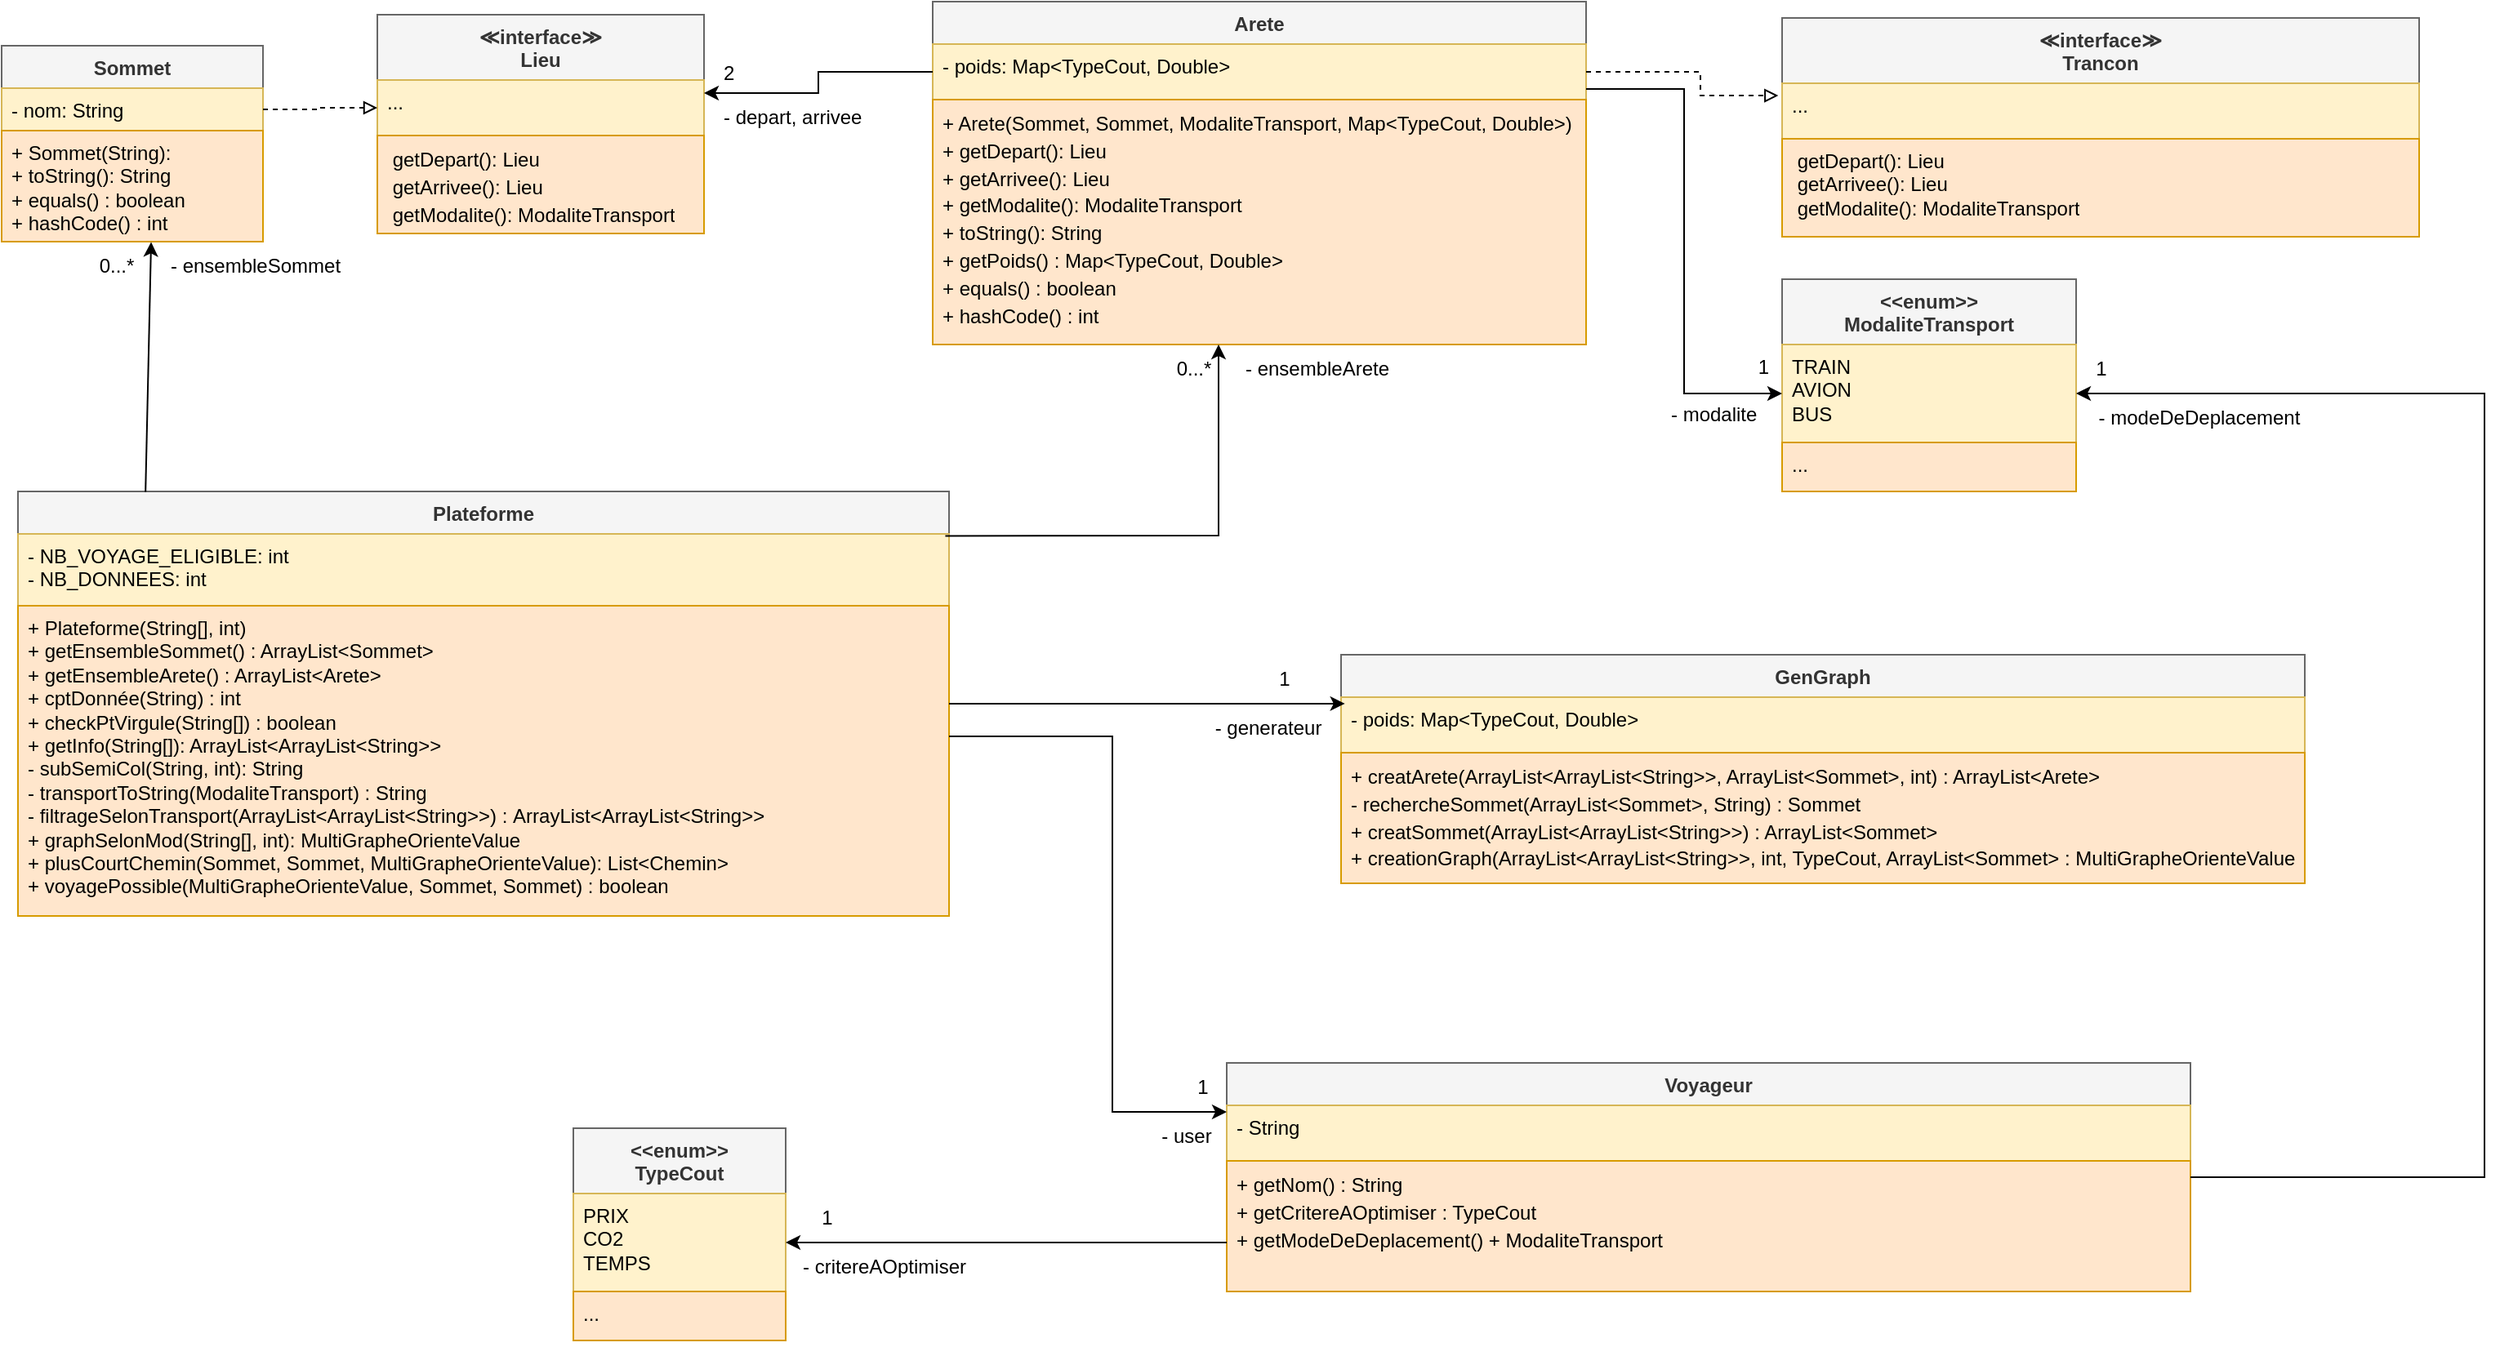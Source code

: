 <mxfile version="24.4.4" type="device">
  <diagram name="Page-1" id="eKCKNtZOuxgVORMuDA98">
    <mxGraphModel dx="2533" dy="1393" grid="1" gridSize="10" guides="1" tooltips="1" connect="1" arrows="1" fold="1" page="1" pageScale="1" pageWidth="827" pageHeight="1169" math="0" shadow="0">
      <root>
        <mxCell id="0" />
        <mxCell id="1" parent="0" />
        <mxCell id="FHRovXxU-aTZrbRf6lEy-5" value="Arete" style="swimlane;fontStyle=1;align=center;verticalAlign=top;childLayout=stackLayout;horizontal=1;startSize=26;horizontalStack=0;resizeParent=1;resizeParentMax=0;resizeLast=0;collapsible=1;marginBottom=0;whiteSpace=wrap;html=1;fillColor=#f5f5f5;strokeColor=#666666;fontColor=#333333;" parent="1" vertex="1">
          <mxGeometry x="610" y="40" width="400" height="210" as="geometry" />
        </mxCell>
        <mxCell id="FHRovXxU-aTZrbRf6lEy-6" value="- poids: Map&amp;lt;TypeCout, Double&amp;gt;&lt;div&gt;&lt;br&gt;&lt;/div&gt;" style="text;strokeColor=#d6b656;fillColor=#fff2cc;align=left;verticalAlign=top;spacingLeft=4;spacingRight=4;overflow=hidden;rotatable=0;points=[[0,0.5],[1,0.5]];portConstraint=eastwest;whiteSpace=wrap;html=1;" parent="FHRovXxU-aTZrbRf6lEy-5" vertex="1">
          <mxGeometry y="26" width="400" height="34" as="geometry" />
        </mxCell>
        <mxCell id="FHRovXxU-aTZrbRf6lEy-9" value="&lt;div style=&quot;line-height: 140%;&quot;&gt;+ Arete(Sommet, Sommet, ModaliteTransport, Map&amp;lt;TypeCout, Double&amp;gt;)&lt;/div&gt;&lt;div style=&quot;line-height: 140%;&quot;&gt;+ getDepart(): Lieu&lt;/div&gt;&lt;div style=&quot;line-height: 140%;&quot;&gt;+ getArrivee(): Lieu&lt;/div&gt;&lt;div style=&quot;line-height: 140%;&quot;&gt;+ getModalite(): ModaliteTransport&lt;/div&gt;&lt;div style=&quot;line-height: 140%;&quot;&gt;+ toString(): String&lt;/div&gt;&lt;div style=&quot;line-height: 140%;&quot;&gt;+ getPoids() : Map&amp;lt;TypeCout, Double&amp;gt;&lt;/div&gt;&lt;div style=&quot;line-height: 140%;&quot;&gt;+ equals() : boolean&lt;/div&gt;&lt;div style=&quot;line-height: 140%;&quot;&gt;+ hashCode() : int&lt;/div&gt;" style="text;strokeColor=#d79b00;fillColor=#ffe6cc;align=left;verticalAlign=top;spacingLeft=4;spacingRight=4;overflow=hidden;rotatable=0;points=[[0,0.5],[1,0.5]];portConstraint=eastwest;whiteSpace=wrap;html=1;" parent="FHRovXxU-aTZrbRf6lEy-5" vertex="1">
          <mxGeometry y="60" width="400" height="150" as="geometry" />
        </mxCell>
        <mxCell id="FHRovXxU-aTZrbRf6lEy-17" value="&lt;div&gt;≪interface≫&lt;/div&gt;&lt;div&gt;Trancon&lt;/div&gt;" style="swimlane;fontStyle=1;align=center;verticalAlign=top;childLayout=stackLayout;horizontal=1;startSize=40;horizontalStack=0;resizeParent=1;resizeParentMax=0;resizeLast=0;collapsible=1;marginBottom=0;whiteSpace=wrap;html=1;fillColor=#f5f5f5;strokeColor=#666666;fontColor=#333333;" parent="1" vertex="1">
          <mxGeometry x="1130" y="50" width="390" height="134" as="geometry" />
        </mxCell>
        <mxCell id="FHRovXxU-aTZrbRf6lEy-18" value="&lt;div&gt;...&lt;/div&gt;&lt;div&gt;&lt;br&gt;&lt;/div&gt;" style="text;strokeColor=#d6b656;fillColor=#fff2cc;align=left;verticalAlign=top;spacingLeft=4;spacingRight=4;overflow=hidden;rotatable=0;points=[[0,0.5],[1,0.5]];portConstraint=eastwest;whiteSpace=wrap;html=1;" parent="FHRovXxU-aTZrbRf6lEy-17" vertex="1">
          <mxGeometry y="40" width="390" height="34" as="geometry" />
        </mxCell>
        <mxCell id="FHRovXxU-aTZrbRf6lEy-19" value="&lt;div&gt;&amp;nbsp;getDepart(): Lieu&lt;br&gt;&lt;/div&gt;&lt;div&gt;&amp;nbsp;getArrivee(): Lieu&lt;br&gt;&amp;nbsp;getModalite(): ModaliteTransport&lt;/div&gt;&lt;div&gt;&lt;br&gt;&lt;/div&gt;" style="text;strokeColor=#d79b00;fillColor=#ffe6cc;align=left;verticalAlign=top;spacingLeft=4;spacingRight=4;overflow=hidden;rotatable=0;points=[[0,0.5],[1,0.5]];portConstraint=eastwest;whiteSpace=wrap;html=1;" parent="FHRovXxU-aTZrbRf6lEy-17" vertex="1">
          <mxGeometry y="74" width="390" height="60" as="geometry" />
        </mxCell>
        <mxCell id="FHRovXxU-aTZrbRf6lEy-28" style="edgeStyle=orthogonalEdgeStyle;rounded=0;orthogonalLoop=1;jettySize=auto;html=1;entryX=-0.006;entryY=0.221;entryDx=0;entryDy=0;entryPerimeter=0;dashed=1;strokeColor=default;endArrow=block;endFill=0;" parent="1" source="FHRovXxU-aTZrbRf6lEy-6" target="FHRovXxU-aTZrbRf6lEy-18" edge="1">
          <mxGeometry relative="1" as="geometry">
            <Array as="points">
              <mxPoint x="1080" y="83" />
              <mxPoint x="1080" y="97" />
            </Array>
          </mxGeometry>
        </mxCell>
        <mxCell id="FHRovXxU-aTZrbRf6lEy-35" value="Sommet" style="swimlane;fontStyle=1;align=center;verticalAlign=top;childLayout=stackLayout;horizontal=1;startSize=26;horizontalStack=0;resizeParent=1;resizeParentMax=0;resizeLast=0;collapsible=1;marginBottom=0;whiteSpace=wrap;html=1;fillColor=#f5f5f5;fontColor=#333333;strokeColor=#666666;" parent="1" vertex="1">
          <mxGeometry x="40" y="67" width="160" height="120" as="geometry" />
        </mxCell>
        <mxCell id="FHRovXxU-aTZrbRf6lEy-36" value="- nom: String" style="text;strokeColor=#d6b656;fillColor=#fff2cc;align=left;verticalAlign=top;spacingLeft=4;spacingRight=4;overflow=hidden;rotatable=0;points=[[0,0.5],[1,0.5]];portConstraint=eastwest;whiteSpace=wrap;html=1;" parent="FHRovXxU-aTZrbRf6lEy-35" vertex="1">
          <mxGeometry y="26" width="160" height="26" as="geometry" />
        </mxCell>
        <mxCell id="FHRovXxU-aTZrbRf6lEy-37" value="&lt;div&gt;+ Sommet(String): &lt;br&gt;&lt;/div&gt;&lt;div&gt;+ toString(): String&lt;/div&gt;&lt;div&gt;+ equals() : boolean&lt;/div&gt;&lt;div&gt;+ hashCode() : int&lt;/div&gt;" style="text;strokeColor=#d79b00;fillColor=#ffe6cc;align=left;verticalAlign=top;spacingLeft=4;spacingRight=4;overflow=hidden;rotatable=0;points=[[0,0.5],[1,0.5]];portConstraint=eastwest;whiteSpace=wrap;html=1;" parent="FHRovXxU-aTZrbRf6lEy-35" vertex="1">
          <mxGeometry y="52" width="160" height="68" as="geometry" />
        </mxCell>
        <mxCell id="FHRovXxU-aTZrbRf6lEy-39" value="&lt;div&gt;≪interface≫&lt;/div&gt;&lt;div&gt;Lieu&lt;/div&gt;&lt;div&gt;&lt;br&gt;&lt;/div&gt;" style="swimlane;fontStyle=1;align=center;verticalAlign=top;childLayout=stackLayout;horizontal=1;startSize=40;horizontalStack=0;resizeParent=1;resizeParentMax=0;resizeLast=0;collapsible=1;marginBottom=0;whiteSpace=wrap;html=1;fillColor=#f5f5f5;strokeColor=#666666;fontColor=#333333;" parent="1" vertex="1">
          <mxGeometry x="270" y="48" width="200" height="134" as="geometry" />
        </mxCell>
        <mxCell id="FHRovXxU-aTZrbRf6lEy-40" value="&lt;div&gt;...&lt;/div&gt;&lt;div&gt;&lt;br&gt;&lt;/div&gt;" style="text;strokeColor=#d6b656;fillColor=#fff2cc;align=left;verticalAlign=top;spacingLeft=4;spacingRight=4;overflow=hidden;rotatable=0;points=[[0,0.5],[1,0.5]];portConstraint=eastwest;whiteSpace=wrap;html=1;" parent="FHRovXxU-aTZrbRf6lEy-39" vertex="1">
          <mxGeometry y="40" width="200" height="34" as="geometry" />
        </mxCell>
        <mxCell id="FHRovXxU-aTZrbRf6lEy-41" value="&lt;div style=&quot;line-height: 140%;&quot;&gt;&amp;nbsp;getDepart(): Lieu&lt;br&gt;&lt;/div&gt;&lt;div style=&quot;line-height: 140%;&quot;&gt;&amp;nbsp;getArrivee(): Lieu&lt;br&gt;&amp;nbsp;getModalite(): ModaliteTransport&lt;/div&gt;&lt;div&gt;&lt;br&gt;&lt;/div&gt;" style="text;strokeColor=#d79b00;fillColor=#ffe6cc;align=left;verticalAlign=top;spacingLeft=4;spacingRight=4;overflow=hidden;rotatable=0;points=[[0,0.5],[1,0.5]];portConstraint=eastwest;whiteSpace=wrap;html=1;" parent="FHRovXxU-aTZrbRf6lEy-39" vertex="1">
          <mxGeometry y="74" width="200" height="60" as="geometry" />
        </mxCell>
        <mxCell id="FHRovXxU-aTZrbRf6lEy-45" style="edgeStyle=orthogonalEdgeStyle;rounded=0;orthogonalLoop=1;jettySize=auto;html=1;entryX=0;entryY=0.5;entryDx=0;entryDy=0;dashed=1;endArrow=block;endFill=0;" parent="1" source="FHRovXxU-aTZrbRf6lEy-36" target="FHRovXxU-aTZrbRf6lEy-40" edge="1">
          <mxGeometry relative="1" as="geometry" />
        </mxCell>
        <mxCell id="FHRovXxU-aTZrbRf6lEy-46" style="edgeStyle=orthogonalEdgeStyle;rounded=0;orthogonalLoop=1;jettySize=auto;html=1;entryX=1;entryY=0.235;entryDx=0;entryDy=0;entryPerimeter=0;strokeWidth=1;endArrow=classic;endFill=1;" parent="1" source="FHRovXxU-aTZrbRf6lEy-6" target="FHRovXxU-aTZrbRf6lEy-40" edge="1">
          <mxGeometry relative="1" as="geometry" />
        </mxCell>
        <mxCell id="FHRovXxU-aTZrbRf6lEy-52" value="&lt;div&gt;- depart, arrivee&lt;br&gt;&lt;/div&gt;" style="text;whiteSpace=wrap;html=1;" parent="1" vertex="1">
          <mxGeometry x="480" y="97" width="100" height="40" as="geometry" />
        </mxCell>
        <mxCell id="FHRovXxU-aTZrbRf6lEy-53" value="2" style="text;whiteSpace=wrap;" parent="1" vertex="1">
          <mxGeometry x="480" y="70" width="50" height="40" as="geometry" />
        </mxCell>
        <mxCell id="FHRovXxU-aTZrbRf6lEy-55" value="&lt;div&gt;&amp;lt;&amp;lt;enum&amp;gt;&amp;gt;&lt;/div&gt;ModaliteTransport" style="swimlane;fontStyle=1;align=center;verticalAlign=top;childLayout=stackLayout;horizontal=1;startSize=40;horizontalStack=0;resizeParent=1;resizeParentMax=0;resizeLast=0;collapsible=1;marginBottom=0;whiteSpace=wrap;html=1;fillColor=#f5f5f5;strokeColor=#666666;fontColor=#333333;" parent="1" vertex="1">
          <mxGeometry x="1130" y="210" width="180" height="130" as="geometry" />
        </mxCell>
        <mxCell id="FHRovXxU-aTZrbRf6lEy-56" value="&lt;div&gt;TRAIN&lt;/div&gt;&lt;div&gt;AVION&lt;/div&gt;&lt;div&gt;BUS&lt;/div&gt;" style="text;align=left;verticalAlign=top;spacingLeft=4;spacingRight=4;overflow=hidden;rotatable=0;points=[[0,0.5],[1,0.5]];portConstraint=eastwest;whiteSpace=wrap;html=1;fillColor=#fff2cc;strokeColor=#d6b656;" parent="FHRovXxU-aTZrbRf6lEy-55" vertex="1">
          <mxGeometry y="40" width="180" height="60" as="geometry" />
        </mxCell>
        <mxCell id="FHRovXxU-aTZrbRf6lEy-57" value="&lt;div&gt;...&lt;/div&gt;&lt;div&gt;&lt;br&gt;&lt;/div&gt;" style="text;align=left;verticalAlign=top;spacingLeft=4;spacingRight=4;overflow=hidden;rotatable=0;points=[[0,0.5],[1,0.5]];portConstraint=eastwest;whiteSpace=wrap;html=1;fillColor=#ffe6cc;strokeColor=#d79b00;" parent="FHRovXxU-aTZrbRf6lEy-55" vertex="1">
          <mxGeometry y="100" width="180" height="30" as="geometry" />
        </mxCell>
        <mxCell id="FHRovXxU-aTZrbRf6lEy-61" style="edgeStyle=orthogonalEdgeStyle;rounded=0;orthogonalLoop=1;jettySize=auto;html=1;entryX=0;entryY=0.5;entryDx=0;entryDy=0;exitX=1;exitY=0.81;exitDx=0;exitDy=0;exitPerimeter=0;" parent="1" source="FHRovXxU-aTZrbRf6lEy-6" target="FHRovXxU-aTZrbRf6lEy-56" edge="1">
          <mxGeometry relative="1" as="geometry" />
        </mxCell>
        <mxCell id="FHRovXxU-aTZrbRf6lEy-62" value="&lt;span style=&quot;white-space: pre;&quot;&gt;&#x9;&lt;/span&gt;&lt;span style=&quot;white-space: pre;&quot;&gt;&#x9;&lt;/span&gt;1&lt;br&gt;&lt;div&gt;&lt;br&gt;&lt;/div&gt;&lt;div&gt;- modalite&lt;/div&gt;" style="text;whiteSpace=wrap;html=1;" parent="1" vertex="1">
          <mxGeometry x="1060" y="250" width="70" height="50" as="geometry" />
        </mxCell>
        <mxCell id="FHRovXxU-aTZrbRf6lEy-63" value="Plateforme" style="swimlane;fontStyle=1;align=center;verticalAlign=top;childLayout=stackLayout;horizontal=1;startSize=26;horizontalStack=0;resizeParent=1;resizeParentMax=0;resizeLast=0;collapsible=1;marginBottom=0;whiteSpace=wrap;html=1;fillColor=#f5f5f5;strokeColor=#666666;fontColor=#333333;" parent="1" vertex="1">
          <mxGeometry x="50" y="340" width="570" height="260" as="geometry" />
        </mxCell>
        <mxCell id="FHRovXxU-aTZrbRf6lEy-64" value="&lt;div&gt;- NB_VOYAGE_ELIGIBLE: int&lt;/div&gt;&lt;div&gt;- NB_DONNEES: int&lt;/div&gt;&lt;div&gt;&lt;br&gt;&lt;/div&gt;" style="text;strokeColor=#d6b656;fillColor=#fff2cc;align=left;verticalAlign=top;spacingLeft=4;spacingRight=4;overflow=hidden;rotatable=0;points=[[0,0.5],[1,0.5]];portConstraint=eastwest;whiteSpace=wrap;html=1;" parent="FHRovXxU-aTZrbRf6lEy-63" vertex="1">
          <mxGeometry y="26" width="570" height="44" as="geometry" />
        </mxCell>
        <mxCell id="FHRovXxU-aTZrbRf6lEy-67" value="&lt;div&gt;&lt;div&gt;+ Plateforme(String[], int)&lt;/div&gt;&lt;div&gt;+ getEnsembleSommet() : ArrayList&amp;lt;Sommet&amp;gt;&lt;/div&gt;&lt;div&gt;+ getEnsembleArete() : ArrayList&amp;lt;Arete&amp;gt;&lt;br&gt;&lt;/div&gt;&lt;div&gt;+ cptDonnée(String) : int&lt;/div&gt;&lt;div&gt;+ checkPtVirgule(String[]) : boolean&lt;/div&gt;&lt;div&gt;+ getInfo(String[]): ArrayList&amp;lt;ArrayList&amp;lt;String&amp;gt;&amp;gt;&lt;/div&gt;&lt;div&gt;- subSemiCol(String, int): String&lt;/div&gt;&lt;div&gt;- transportToString(ModaliteTransport) : String&lt;/div&gt;&lt;div&gt;- filtrageSelonTransport(&lt;span style=&quot;background-color: initial;&quot;&gt;ArrayList&amp;lt;ArrayList&amp;lt;String&amp;gt;&amp;gt;&lt;/span&gt;&lt;span style=&quot;background-color: initial;&quot;&gt;) :&amp;nbsp;&lt;/span&gt;&lt;span style=&quot;background-color: initial;&quot;&gt;ArrayList&amp;lt;ArrayList&amp;lt;String&amp;gt;&amp;gt;&lt;/span&gt;&lt;/div&gt;&lt;div&gt;+ graphSelonMod(String[], int&lt;span style=&quot;background-color: initial;&quot;&gt;): MultiGrapheOrienteValue&lt;/span&gt;&lt;/div&gt;&lt;/div&gt;&lt;div&gt;+ plusCourtChemin(Sommet, Sommet, MultiGrapheOrienteValue): List&amp;lt;Chemin&amp;gt;&lt;/div&gt;&lt;div&gt;+ voyagePossible(&lt;span style=&quot;background-color: initial;&quot;&gt;MultiGrapheOrienteValue, Sommet, Sommet) : boolean&lt;/span&gt;&lt;/div&gt;&lt;div&gt;&lt;br&gt;&lt;/div&gt;" style="text;strokeColor=#d79b00;fillColor=#ffe6cc;align=left;verticalAlign=top;spacingLeft=4;spacingRight=4;overflow=hidden;rotatable=0;points=[[0,0.5],[1,0.5]];portConstraint=eastwest;whiteSpace=wrap;html=1;" parent="FHRovXxU-aTZrbRf6lEy-63" vertex="1">
          <mxGeometry y="70" width="570" height="190" as="geometry" />
        </mxCell>
        <mxCell id="vIz2ECk9xMVI1TB96n5O-2" value="" style="endArrow=classic;html=1;rounded=0;entryX=0.75;entryY=0;entryDx=0;entryDy=0;exitX=0.996;exitY=0.028;exitDx=0;exitDy=0;exitPerimeter=0;" parent="1" source="FHRovXxU-aTZrbRf6lEy-64" target="vIz2ECk9xMVI1TB96n5O-6" edge="1">
          <mxGeometry width="50" height="50" relative="1" as="geometry">
            <mxPoint x="630" y="370" as="sourcePoint" />
            <mxPoint x="920" y="350" as="targetPoint" />
            <Array as="points">
              <mxPoint x="785" y="367" />
            </Array>
          </mxGeometry>
        </mxCell>
        <mxCell id="vIz2ECk9xMVI1TB96n5O-3" value="" style="endArrow=classic;html=1;rounded=0;exitX=0.137;exitY=0.001;exitDx=0;exitDy=0;exitPerimeter=0;entryX=0.572;entryY=1.003;entryDx=0;entryDy=0;entryPerimeter=0;" parent="1" source="FHRovXxU-aTZrbRf6lEy-63" target="FHRovXxU-aTZrbRf6lEy-37" edge="1">
          <mxGeometry width="50" height="50" relative="1" as="geometry">
            <mxPoint x="114" y="170" as="sourcePoint" />
            <mxPoint x="140" y="200" as="targetPoint" />
          </mxGeometry>
        </mxCell>
        <mxCell id="vIz2ECk9xMVI1TB96n5O-4" value="0...&lt;span style=&quot;background-color: initial;&quot;&gt;*&lt;/span&gt;" style="text;html=1;align=center;verticalAlign=middle;resizable=0;points=[];autosize=1;strokeColor=none;fillColor=none;" parent="1" vertex="1">
          <mxGeometry x="90" y="187" width="40" height="30" as="geometry" />
        </mxCell>
        <mxCell id="vIz2ECk9xMVI1TB96n5O-5" value="-&amp;nbsp;&lt;span style=&quot;background-color: initial;&quot;&gt;ensembleSommet&lt;/span&gt;" style="text;html=1;align=center;verticalAlign=middle;resizable=0;points=[];autosize=1;strokeColor=none;fillColor=none;" parent="1" vertex="1">
          <mxGeometry x="130" y="187" width="130" height="30" as="geometry" />
        </mxCell>
        <mxCell id="vIz2ECk9xMVI1TB96n5O-6" value="0...*" style="text;html=1;align=center;verticalAlign=middle;whiteSpace=wrap;rounded=0;" parent="1" vertex="1">
          <mxGeometry x="740" y="250" width="60" height="30" as="geometry" />
        </mxCell>
        <mxCell id="vIz2ECk9xMVI1TB96n5O-7" value="- ensembleArete" style="text;html=1;align=center;verticalAlign=middle;resizable=0;points=[];autosize=1;strokeColor=none;fillColor=none;" parent="1" vertex="1">
          <mxGeometry x="790" y="250" width="110" height="30" as="geometry" />
        </mxCell>
        <mxCell id="vIz2ECk9xMVI1TB96n5O-10" value="GenGraph" style="swimlane;fontStyle=1;align=center;verticalAlign=top;childLayout=stackLayout;horizontal=1;startSize=26;horizontalStack=0;resizeParent=1;resizeParentMax=0;resizeLast=0;collapsible=1;marginBottom=0;whiteSpace=wrap;html=1;fillColor=#f5f5f5;strokeColor=#666666;fontColor=#333333;" parent="1" vertex="1">
          <mxGeometry x="860" y="440" width="590" height="140" as="geometry" />
        </mxCell>
        <mxCell id="vIz2ECk9xMVI1TB96n5O-11" value="- poids: Map&amp;lt;TypeCout, Double&amp;gt;&lt;div&gt;&lt;br&gt;&lt;/div&gt;" style="text;strokeColor=#d6b656;fillColor=#fff2cc;align=left;verticalAlign=top;spacingLeft=4;spacingRight=4;overflow=hidden;rotatable=0;points=[[0,0.5],[1,0.5]];portConstraint=eastwest;whiteSpace=wrap;html=1;" parent="vIz2ECk9xMVI1TB96n5O-10" vertex="1">
          <mxGeometry y="26" width="590" height="34" as="geometry" />
        </mxCell>
        <mxCell id="vIz2ECk9xMVI1TB96n5O-12" value="&lt;div style=&quot;line-height: 140%;&quot;&gt;+ creatArete(&lt;span style=&quot;background-color: initial;&quot;&gt;ArrayList&amp;lt;ArrayList&amp;lt;String&amp;gt;&amp;gt;, ArrayList&amp;lt;Sommet&amp;gt;, int) : ArrayList&amp;lt;Arete&amp;gt;&lt;/span&gt;&lt;/div&gt;&lt;div style=&quot;line-height: 140%;&quot;&gt;&lt;span style=&quot;background-color: initial;&quot;&gt;- rechercheSommet(ArrayList&amp;lt;Sommet&amp;gt;, String) : Sommet&lt;/span&gt;&lt;/div&gt;&lt;div style=&quot;line-height: 140%;&quot;&gt;&lt;span style=&quot;background-color: initial;&quot;&gt;+ creatSommet(&lt;/span&gt;&lt;span style=&quot;background-color: initial;&quot;&gt;ArrayList&amp;lt;ArrayList&amp;lt;String&amp;gt;&amp;gt;) : ArrayList&amp;lt;Sommet&amp;gt;&lt;/span&gt;&lt;/div&gt;&lt;div style=&quot;line-height: 140%;&quot;&gt;&lt;span style=&quot;background-color: initial;&quot;&gt;+ creationGraph(&lt;/span&gt;&lt;span style=&quot;background-color: initial;&quot;&gt;ArrayList&amp;lt;ArrayList&amp;lt;String&amp;gt;&amp;gt;, int, TypeCout, ArrayList&amp;lt;Sommet&amp;gt; :&amp;nbsp;&lt;/span&gt;&lt;span style=&quot;background-color: initial;&quot;&gt;MultiGrapheOrienteValue&lt;/span&gt;&lt;/div&gt;" style="text;strokeColor=#d79b00;fillColor=#ffe6cc;align=left;verticalAlign=top;spacingLeft=4;spacingRight=4;overflow=hidden;rotatable=0;points=[[0,0.5],[1,0.5]];portConstraint=eastwest;whiteSpace=wrap;html=1;" parent="vIz2ECk9xMVI1TB96n5O-10" vertex="1">
          <mxGeometry y="60" width="590" height="80" as="geometry" />
        </mxCell>
        <mxCell id="vIz2ECk9xMVI1TB96n5O-14" value="1" style="text;html=1;align=center;verticalAlign=middle;resizable=0;points=[];autosize=1;strokeColor=none;fillColor=none;" parent="1" vertex="1">
          <mxGeometry x="810" y="440" width="30" height="30" as="geometry" />
        </mxCell>
        <mxCell id="vIz2ECk9xMVI1TB96n5O-15" value="- generateur" style="text;html=1;align=center;verticalAlign=middle;resizable=0;points=[];autosize=1;strokeColor=none;fillColor=none;" parent="1" vertex="1">
          <mxGeometry x="770" y="470" width="90" height="30" as="geometry" />
        </mxCell>
        <mxCell id="vIz2ECk9xMVI1TB96n5O-13" value="" style="endArrow=classic;html=1;rounded=0;exitX=1;exitY=0.5;exitDx=0;exitDy=0;entryX=0.004;entryY=0.116;entryDx=0;entryDy=0;entryPerimeter=0;" parent="1" source="FHRovXxU-aTZrbRf6lEy-63" target="vIz2ECk9xMVI1TB96n5O-11" edge="1">
          <mxGeometry width="50" height="50" relative="1" as="geometry">
            <mxPoint x="750" y="440" as="sourcePoint" />
            <mxPoint x="620" y="460" as="targetPoint" />
            <Array as="points" />
          </mxGeometry>
        </mxCell>
        <mxCell id="vIz2ECk9xMVI1TB96n5O-17" value="&lt;div&gt;&amp;lt;&amp;lt;enum&amp;gt;&amp;gt;&lt;/div&gt;TypeCout" style="swimlane;fontStyle=1;align=center;verticalAlign=top;childLayout=stackLayout;horizontal=1;startSize=40;horizontalStack=0;resizeParent=1;resizeParentMax=0;resizeLast=0;collapsible=1;marginBottom=0;whiteSpace=wrap;html=1;fillColor=#f5f5f5;strokeColor=#666666;fontColor=#333333;" parent="1" vertex="1">
          <mxGeometry x="390" y="730" width="130" height="130" as="geometry">
            <mxRectangle x="1360" y="210" width="100" height="40" as="alternateBounds" />
          </mxGeometry>
        </mxCell>
        <mxCell id="vIz2ECk9xMVI1TB96n5O-18" value="&lt;div&gt;PRIX&lt;/div&gt;&lt;div&gt;CO2&lt;/div&gt;&lt;div&gt;TEMPS&lt;/div&gt;" style="text;align=left;verticalAlign=top;spacingLeft=4;spacingRight=4;overflow=hidden;rotatable=0;points=[[0,0.5],[1,0.5]];portConstraint=eastwest;whiteSpace=wrap;html=1;fillColor=#fff2cc;strokeColor=#d6b656;" parent="vIz2ECk9xMVI1TB96n5O-17" vertex="1">
          <mxGeometry y="40" width="130" height="60" as="geometry" />
        </mxCell>
        <mxCell id="vIz2ECk9xMVI1TB96n5O-19" value="&lt;div&gt;...&lt;/div&gt;&lt;div&gt;&lt;br&gt;&lt;/div&gt;" style="text;align=left;verticalAlign=top;spacingLeft=4;spacingRight=4;overflow=hidden;rotatable=0;points=[[0,0.5],[1,0.5]];portConstraint=eastwest;whiteSpace=wrap;html=1;fillColor=#ffe6cc;strokeColor=#d79b00;" parent="vIz2ECk9xMVI1TB96n5O-17" vertex="1">
          <mxGeometry y="100" width="130" height="30" as="geometry" />
        </mxCell>
        <mxCell id="2iQoV5b_-APFQ94S1e94-1" value="Voyageur" style="swimlane;fontStyle=1;align=center;verticalAlign=top;childLayout=stackLayout;horizontal=1;startSize=26;horizontalStack=0;resizeParent=1;resizeParentMax=0;resizeLast=0;collapsible=1;marginBottom=0;whiteSpace=wrap;html=1;fillColor=#f5f5f5;strokeColor=#666666;fontColor=#333333;" vertex="1" parent="1">
          <mxGeometry x="790" y="690" width="590" height="140" as="geometry" />
        </mxCell>
        <mxCell id="2iQoV5b_-APFQ94S1e94-2" value="&lt;div&gt;- String&lt;/div&gt;" style="text;strokeColor=#d6b656;fillColor=#fff2cc;align=left;verticalAlign=top;spacingLeft=4;spacingRight=4;overflow=hidden;rotatable=0;points=[[0,0.5],[1,0.5]];portConstraint=eastwest;whiteSpace=wrap;html=1;" vertex="1" parent="2iQoV5b_-APFQ94S1e94-1">
          <mxGeometry y="26" width="590" height="34" as="geometry" />
        </mxCell>
        <mxCell id="2iQoV5b_-APFQ94S1e94-3" value="&lt;div style=&quot;line-height: 140%;&quot;&gt;+ getNom() : String&lt;/div&gt;&lt;div style=&quot;line-height: 140%;&quot;&gt;+ getCritereAOptimiser : TypeCout&lt;/div&gt;&lt;div style=&quot;line-height: 140%;&quot;&gt;+ getModeDeDeplacement() + ModaliteTransport&lt;/div&gt;" style="text;strokeColor=#d79b00;fillColor=#ffe6cc;align=left;verticalAlign=top;spacingLeft=4;spacingRight=4;overflow=hidden;rotatable=0;points=[[0,0.5],[1,0.5]];portConstraint=eastwest;whiteSpace=wrap;html=1;" vertex="1" parent="2iQoV5b_-APFQ94S1e94-1">
          <mxGeometry y="60" width="590" height="80" as="geometry" />
        </mxCell>
        <mxCell id="2iQoV5b_-APFQ94S1e94-5" value="" style="endArrow=classic;html=1;rounded=0;exitX=1;exitY=0.5;exitDx=0;exitDy=0;entryX=1;entryY=0.5;entryDx=0;entryDy=0;" edge="1" parent="1" source="2iQoV5b_-APFQ94S1e94-1" target="FHRovXxU-aTZrbRf6lEy-56">
          <mxGeometry width="50" height="50" relative="1" as="geometry">
            <mxPoint x="1500" y="780" as="sourcePoint" />
            <mxPoint x="1310" y="320" as="targetPoint" />
            <Array as="points">
              <mxPoint x="1560" y="760" />
              <mxPoint x="1560" y="280" />
            </Array>
          </mxGeometry>
        </mxCell>
        <mxCell id="2iQoV5b_-APFQ94S1e94-6" value="1" style="text;html=1;align=center;verticalAlign=middle;resizable=0;points=[];autosize=1;strokeColor=none;fillColor=none;" vertex="1" parent="1">
          <mxGeometry x="1310" y="250" width="30" height="30" as="geometry" />
        </mxCell>
        <mxCell id="2iQoV5b_-APFQ94S1e94-7" value="- modeDeDeplacement" style="text;html=1;align=center;verticalAlign=middle;resizable=0;points=[];autosize=1;strokeColor=none;fillColor=none;" vertex="1" parent="1">
          <mxGeometry x="1310" y="280" width="150" height="30" as="geometry" />
        </mxCell>
        <mxCell id="2iQoV5b_-APFQ94S1e94-8" value="" style="endArrow=classic;html=1;rounded=0;entryX=1;entryY=0.5;entryDx=0;entryDy=0;" edge="1" parent="1" target="vIz2ECk9xMVI1TB96n5O-18">
          <mxGeometry width="50" height="50" relative="1" as="geometry">
            <mxPoint x="790" y="800" as="sourcePoint" />
            <mxPoint x="700" y="720" as="targetPoint" />
          </mxGeometry>
        </mxCell>
        <mxCell id="2iQoV5b_-APFQ94S1e94-9" value="1" style="text;html=1;align=center;verticalAlign=middle;resizable=0;points=[];autosize=1;strokeColor=none;fillColor=none;" vertex="1" parent="1">
          <mxGeometry x="530" y="770" width="30" height="30" as="geometry" />
        </mxCell>
        <mxCell id="2iQoV5b_-APFQ94S1e94-10" value="- critereAOptimiser" style="text;html=1;align=center;verticalAlign=middle;resizable=0;points=[];autosize=1;strokeColor=none;fillColor=none;" vertex="1" parent="1">
          <mxGeometry x="520" y="800" width="120" height="30" as="geometry" />
        </mxCell>
        <mxCell id="2iQoV5b_-APFQ94S1e94-11" value="" style="endArrow=classic;html=1;rounded=0;exitX=1;exitY=0.421;exitDx=0;exitDy=0;exitPerimeter=0;entryX=0;entryY=0.118;entryDx=0;entryDy=0;entryPerimeter=0;" edge="1" parent="1" source="FHRovXxU-aTZrbRf6lEy-67" target="2iQoV5b_-APFQ94S1e94-2">
          <mxGeometry width="50" height="50" relative="1" as="geometry">
            <mxPoint x="700" y="660" as="sourcePoint" />
            <mxPoint x="750" y="610" as="targetPoint" />
            <Array as="points">
              <mxPoint x="720" y="490" />
              <mxPoint x="720" y="720" />
            </Array>
          </mxGeometry>
        </mxCell>
        <mxCell id="2iQoV5b_-APFQ94S1e94-12" value="1" style="text;html=1;align=center;verticalAlign=middle;resizable=0;points=[];autosize=1;strokeColor=none;fillColor=none;" vertex="1" parent="1">
          <mxGeometry x="760" y="690" width="30" height="30" as="geometry" />
        </mxCell>
        <mxCell id="2iQoV5b_-APFQ94S1e94-13" value="- user" style="text;html=1;align=center;verticalAlign=middle;resizable=0;points=[];autosize=1;strokeColor=none;fillColor=none;" vertex="1" parent="1">
          <mxGeometry x="740" y="720" width="50" height="30" as="geometry" />
        </mxCell>
      </root>
    </mxGraphModel>
  </diagram>
</mxfile>
